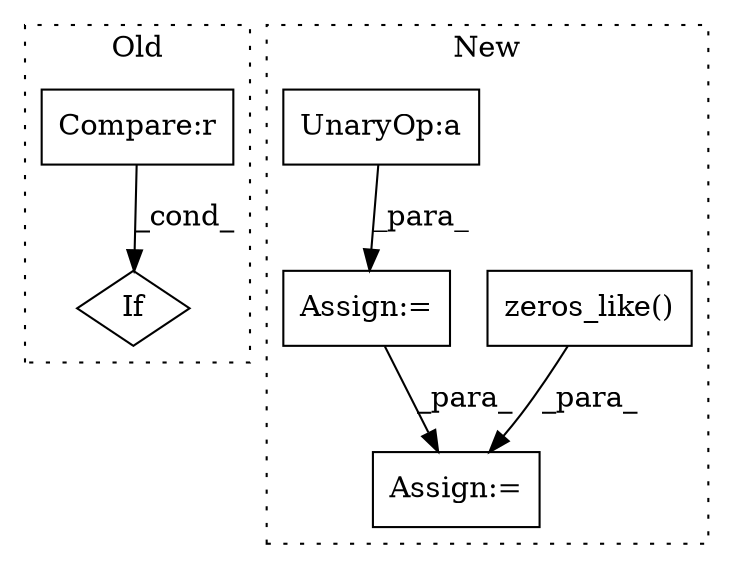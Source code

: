 digraph G {
subgraph cluster0 {
1 [label="If" a="96" s="1459,1477" l="3,14" shape="diamond"];
3 [label="Compare:r" a="40" s="1462" l="15" shape="box"];
label = "Old";
style="dotted";
}
subgraph cluster1 {
2 [label="zeros_like()" a="75" s="620,643" l="17,47" shape="box"];
4 [label="Assign:=" a="68" s="617" l="3" shape="box"];
5 [label="Assign:=" a="68" s="280" l="3" shape="box"];
6 [label="UnaryOp:a" a="61" s="283" l="92" shape="box"];
label = "New";
style="dotted";
}
2 -> 4 [label="_para_"];
3 -> 1 [label="_cond_"];
5 -> 4 [label="_para_"];
6 -> 5 [label="_para_"];
}